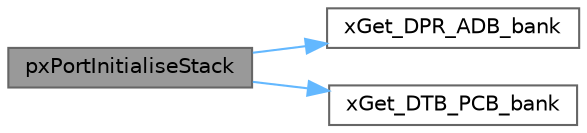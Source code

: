digraph "pxPortInitialiseStack"
{
 // LATEX_PDF_SIZE
  bgcolor="transparent";
  edge [fontname=Helvetica,fontsize=10,labelfontname=Helvetica,labelfontsize=10];
  node [fontname=Helvetica,fontsize=10,shape=box,height=0.2,width=0.4];
  rankdir="LR";
  Node1 [id="Node000001",label="pxPortInitialiseStack",height=0.2,width=0.4,color="gray40", fillcolor="grey60", style="filled", fontcolor="black",tooltip=" "];
  Node1 -> Node2 [id="edge1_Node000001_Node000002",color="steelblue1",style="solid",tooltip=" "];
  Node2 [id="Node000002",label="xGet_DPR_ADB_bank",height=0.2,width=0.4,color="grey40", fillcolor="white", style="filled",URL="$_softune_2_m_b96340_2port_8c.html#a13e5fe7547f79ab37fa3a6908f4a298e",tooltip=" "];
  Node1 -> Node3 [id="edge2_Node000001_Node000003",color="steelblue1",style="solid",tooltip=" "];
  Node3 [id="Node000003",label="xGet_DTB_PCB_bank",height=0.2,width=0.4,color="grey40", fillcolor="white", style="filled",URL="$_softune_2_m_b96340_2port_8c.html#ac1749073ebb72afb94fe7392ae8ba435",tooltip=" "];
}
